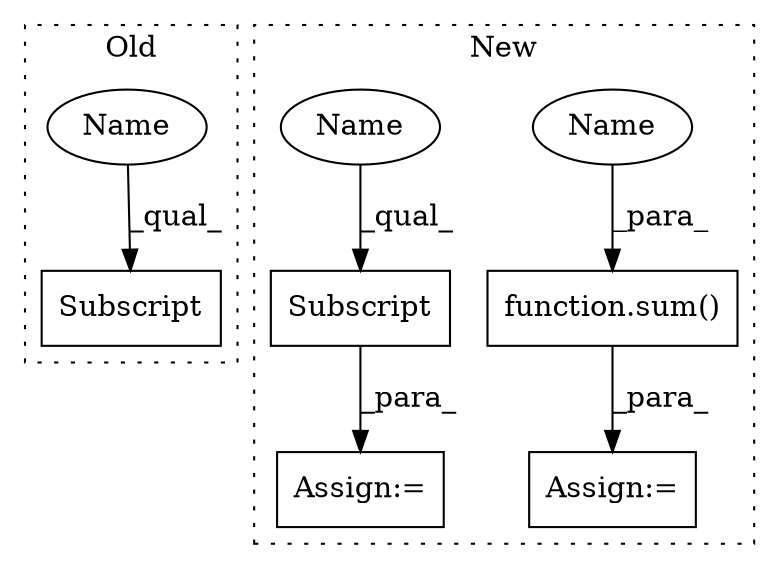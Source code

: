 digraph G {
subgraph cluster0 {
1 [label="Subscript" a="63" s="6351,0" l="16,0" shape="box"];
5 [label="Name" a="87" s="6351" l="11" shape="ellipse"];
label = "Old";
style="dotted";
}
subgraph cluster1 {
2 [label="function.sum()" a="75" s="6143,6158" l="4,1" shape="box"];
3 [label="Assign:=" a="68" s="6126" l="3" shape="box"];
4 [label="Assign:=" a="68" s="6308" l="3" shape="box"];
6 [label="Name" a="87" s="6147" l="11" shape="ellipse"];
7 [label="Subscript" a="63" s="6311,0" l="20,0" shape="box"];
8 [label="Name" a="87" s="6311" l="11" shape="ellipse"];
label = "New";
style="dotted";
}
2 -> 3 [label="_para_"];
5 -> 1 [label="_qual_"];
6 -> 2 [label="_para_"];
7 -> 4 [label="_para_"];
8 -> 7 [label="_qual_"];
}